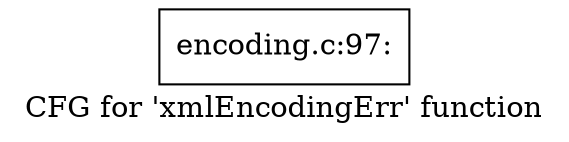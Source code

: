 digraph "CFG for 'xmlEncodingErr' function" {
	label="CFG for 'xmlEncodingErr' function";

	Node0x47942f0 [shape=record,label="{encoding.c:97:}"];
}
